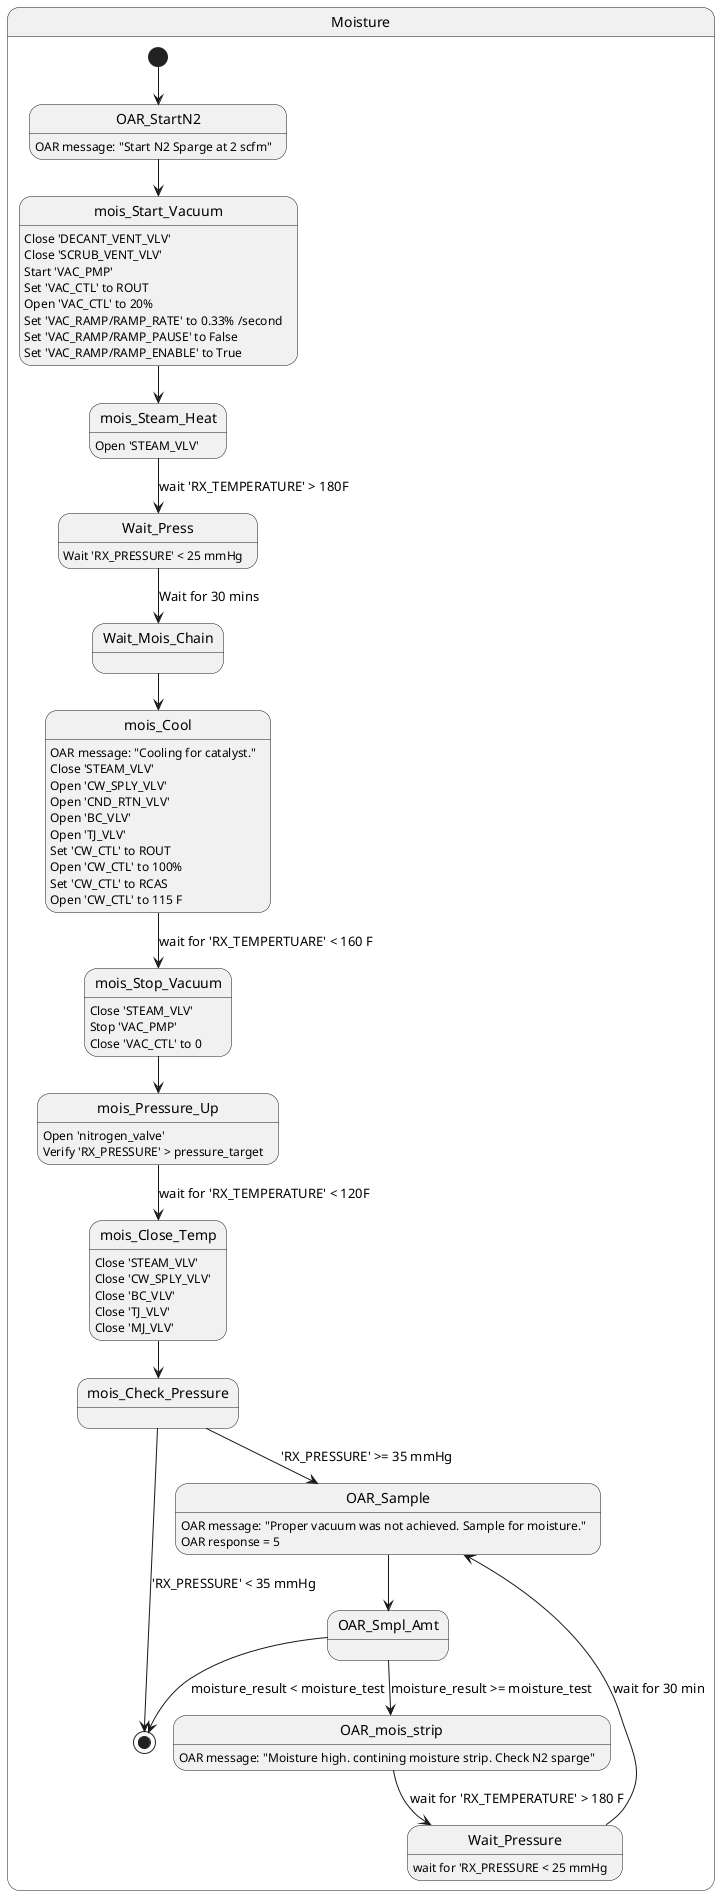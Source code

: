 @startuml

state Moisture{

[*] --> OAR_StartN2
OAR_StartN2: OAR message: "Start N2 Sparge at 2 scfm"

OAR_StartN2 --> mois_Start_Vacuum
mois_Start_Vacuum: Close 'DECANT_VENT_VLV'
mois_Start_Vacuum: Close 'SCRUB_VENT_VLV'
mois_Start_Vacuum: Start 'VAC_PMP'
mois_Start_Vacuum: Set 'VAC_CTL' to ROUT
mois_Start_Vacuum: Open 'VAC_CTL' to 20%
mois_Start_Vacuum: Set 'VAC_RAMP/RAMP_RATE' to 0.33% /second
mois_Start_Vacuum: Set 'VAC_RAMP/RAMP_PAUSE' to False
mois_Start_Vacuum: Set 'VAC_RAMP/RAMP_ENABLE' to True

mois_Start_Vacuum --> mois_Steam_Heat
mois_Steam_Heat: Open 'STEAM_VLV'

mois_Steam_Heat --> Wait_Press: wait 'RX_TEMPERATURE' > 180F
Wait_Press: Wait 'RX_PRESSURE' < 25 mmHg

Wait_Press --> Wait_Mois_Chain: Wait for 30 mins


Wait_Mois_Chain --> mois_Cool
mois_Cool: OAR message: "Cooling for catalyst."
mois_Cool: Close 'STEAM_VLV'
mois_Cool: Open 'CW_SPLY_VLV'
mois_Cool: Open 'CND_RTN_VLV'
mois_Cool: Open 'BC_VLV'
mois_Cool: Open 'TJ_VLV'
mois_Cool: Set 'CW_CTL' to ROUT
mois_Cool: Open 'CW_CTL' to 100%
mois_Cool: Set 'CW_CTL' to RCAS
mois_Cool: Open 'CW_CTL' to 115 F

mois_Cool --> mois_Stop_Vacuum: wait for 'RX_TEMPERTUARE' < 160 F
mois_Stop_Vacuum: Close 'STEAM_VLV'
mois_Stop_Vacuum: Stop 'VAC_PMP'
mois_Stop_Vacuum: Close 'VAC_CTL' to 0

mois_Stop_Vacuum --> mois_Pressure_Up
mois_Pressure_Up: Open 'nitrogen_valve'
mois_Pressure_Up: Verify 'RX_PRESSURE' > pressure_target

mois_Pressure_Up --> mois_Close_Temp: wait for 'RX_TEMPERATURE' < 120F
mois_Close_Temp: Close 'STEAM_VLV'
mois_Close_Temp: Close 'CW_SPLY_VLV'
mois_Close_Temp: Close 'BC_VLV'
mois_Close_Temp: Close 'TJ_VLV'
mois_Close_Temp: Close 'MJ_VLV'

mois_Close_Temp --> mois_Check_Pressure

mois_Check_Pressure --> [*]: 'RX_PRESSURE' < 35 mmHg

mois_Check_Pressure --> OAR_Sample: 'RX_PRESSURE' >= 35 mmHg
OAR_Sample: OAR message: "Proper vacuum was not achieved. Sample for moisture."
OAR_Sample: OAR response = 5

OAR_Sample --> OAR_Smpl_Amt

OAR_Smpl_Amt --> OAR_mois_strip: moisture_result >= moisture_test
OAR_mois_strip: OAR message: "Moisture high. contining moisture strip. Check N2 sparge"

OAR_mois_strip --> Wait_Pressure: wait for 'RX_TEMPERATURE' > 180 F
Wait_Pressure: wait for 'RX_PRESSURE < 25 mmHg

Wait_Pressure --> OAR_Sample: wait for 30 min

OAR_Smpl_Amt --> [*]: moisture_result < moisture_test


}
@enduml